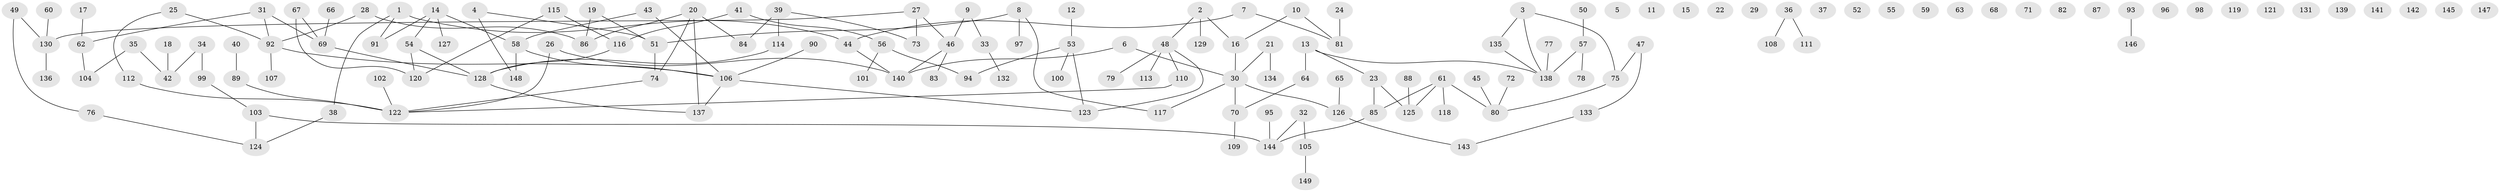 // coarse degree distribution, {4: 0.08181818181818182, 3: 0.14545454545454545, 2: 0.21818181818181817, 0: 0.22727272727272727, 1: 0.24545454545454545, 5: 0.03636363636363636, 6: 0.03636363636363636, 7: 0.00909090909090909}
// Generated by graph-tools (version 1.1) at 2025/41/03/06/25 10:41:24]
// undirected, 149 vertices, 146 edges
graph export_dot {
graph [start="1"]
  node [color=gray90,style=filled];
  1;
  2;
  3;
  4;
  5;
  6;
  7;
  8;
  9;
  10;
  11;
  12;
  13;
  14;
  15;
  16;
  17;
  18;
  19;
  20;
  21;
  22;
  23;
  24;
  25;
  26;
  27;
  28;
  29;
  30;
  31;
  32;
  33;
  34;
  35;
  36;
  37;
  38;
  39;
  40;
  41;
  42;
  43;
  44;
  45;
  46;
  47;
  48;
  49;
  50;
  51;
  52;
  53;
  54;
  55;
  56;
  57;
  58;
  59;
  60;
  61;
  62;
  63;
  64;
  65;
  66;
  67;
  68;
  69;
  70;
  71;
  72;
  73;
  74;
  75;
  76;
  77;
  78;
  79;
  80;
  81;
  82;
  83;
  84;
  85;
  86;
  87;
  88;
  89;
  90;
  91;
  92;
  93;
  94;
  95;
  96;
  97;
  98;
  99;
  100;
  101;
  102;
  103;
  104;
  105;
  106;
  107;
  108;
  109;
  110;
  111;
  112;
  113;
  114;
  115;
  116;
  117;
  118;
  119;
  120;
  121;
  122;
  123;
  124;
  125;
  126;
  127;
  128;
  129;
  130;
  131;
  132;
  133;
  134;
  135;
  136;
  137;
  138;
  139;
  140;
  141;
  142;
  143;
  144;
  145;
  146;
  147;
  148;
  149;
  1 -- 38;
  1 -- 44;
  1 -- 91;
  2 -- 16;
  2 -- 48;
  2 -- 129;
  3 -- 75;
  3 -- 135;
  3 -- 138;
  4 -- 51;
  4 -- 148;
  6 -- 30;
  6 -- 140;
  7 -- 44;
  7 -- 81;
  8 -- 51;
  8 -- 97;
  8 -- 117;
  9 -- 33;
  9 -- 46;
  10 -- 16;
  10 -- 81;
  12 -- 53;
  13 -- 23;
  13 -- 64;
  13 -- 138;
  14 -- 54;
  14 -- 58;
  14 -- 91;
  14 -- 127;
  16 -- 30;
  17 -- 62;
  18 -- 42;
  19 -- 51;
  19 -- 86;
  20 -- 74;
  20 -- 84;
  20 -- 86;
  20 -- 137;
  21 -- 30;
  21 -- 134;
  23 -- 85;
  23 -- 125;
  24 -- 81;
  25 -- 92;
  25 -- 112;
  26 -- 122;
  26 -- 140;
  27 -- 46;
  27 -- 73;
  27 -- 130;
  28 -- 86;
  28 -- 92;
  30 -- 70;
  30 -- 117;
  30 -- 126;
  31 -- 62;
  31 -- 69;
  31 -- 92;
  32 -- 105;
  32 -- 144;
  33 -- 132;
  34 -- 42;
  34 -- 99;
  35 -- 42;
  35 -- 104;
  36 -- 108;
  36 -- 111;
  38 -- 124;
  39 -- 73;
  39 -- 84;
  39 -- 114;
  40 -- 89;
  41 -- 56;
  41 -- 116;
  43 -- 58;
  43 -- 106;
  44 -- 140;
  45 -- 80;
  46 -- 83;
  46 -- 140;
  47 -- 75;
  47 -- 133;
  48 -- 79;
  48 -- 110;
  48 -- 113;
  48 -- 123;
  49 -- 76;
  49 -- 130;
  50 -- 57;
  51 -- 74;
  53 -- 94;
  53 -- 100;
  53 -- 123;
  54 -- 120;
  54 -- 128;
  56 -- 94;
  56 -- 101;
  57 -- 78;
  57 -- 138;
  58 -- 106;
  58 -- 148;
  60 -- 130;
  61 -- 80;
  61 -- 85;
  61 -- 118;
  61 -- 125;
  62 -- 104;
  64 -- 70;
  65 -- 126;
  66 -- 69;
  67 -- 69;
  67 -- 120;
  69 -- 128;
  70 -- 109;
  72 -- 80;
  74 -- 122;
  75 -- 80;
  76 -- 124;
  77 -- 138;
  85 -- 144;
  88 -- 125;
  89 -- 122;
  90 -- 106;
  92 -- 106;
  92 -- 107;
  93 -- 146;
  95 -- 144;
  99 -- 103;
  102 -- 122;
  103 -- 124;
  103 -- 144;
  105 -- 149;
  106 -- 123;
  106 -- 137;
  110 -- 122;
  112 -- 122;
  114 -- 128;
  115 -- 116;
  115 -- 120;
  116 -- 128;
  126 -- 143;
  128 -- 137;
  130 -- 136;
  133 -- 143;
  135 -- 138;
}
